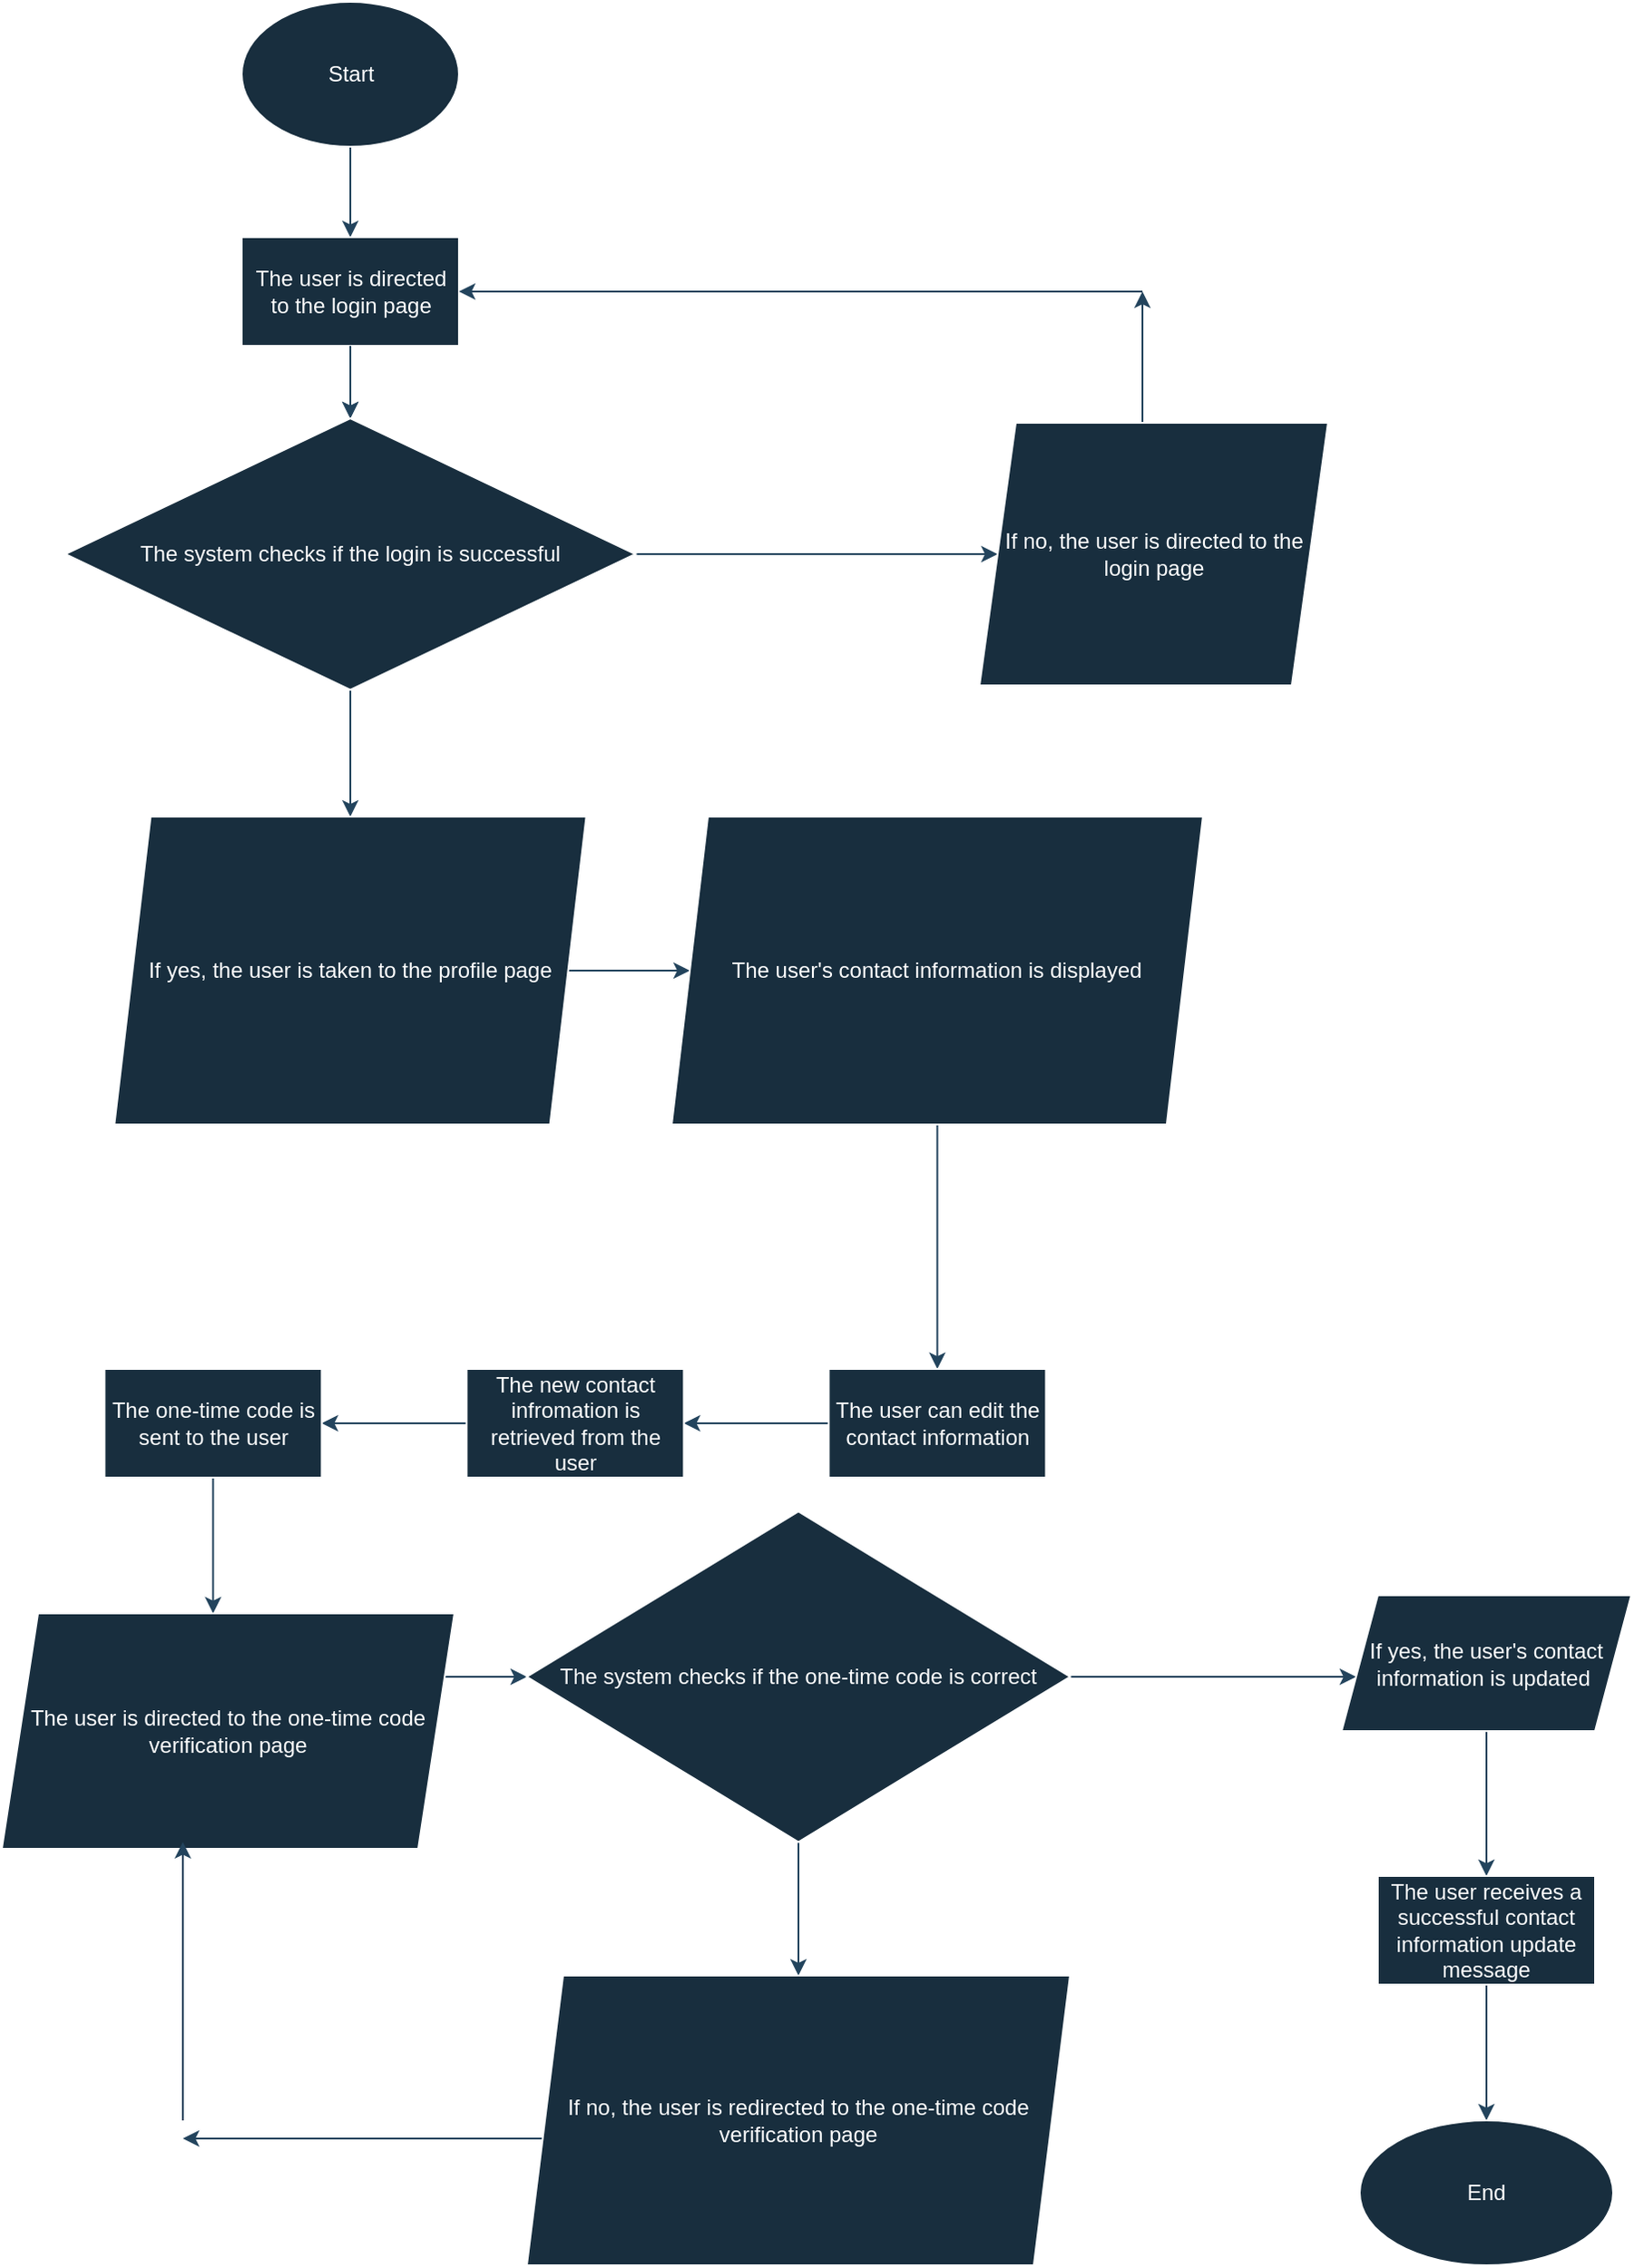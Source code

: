<mxfile version="24.1.0" type="device">
  <diagram name="Page-1" id="BmCDz2uH5LC-bV5k_tAh">
    <mxGraphModel dx="882" dy="577" grid="1" gridSize="10" guides="1" tooltips="1" connect="1" arrows="1" fold="1" page="1" pageScale="1" pageWidth="850" pageHeight="1100" math="0" shadow="0">
      <root>
        <mxCell id="0" />
        <mxCell id="1" parent="0" />
        <mxCell id="G-CumeP6atWE_EYJtDUP-3" value="" style="edgeStyle=orthogonalEdgeStyle;rounded=0;orthogonalLoop=1;jettySize=auto;html=1;labelBackgroundColor=none;fontColor=default;strokeColor=#23445D;" edge="1" parent="1" source="G-CumeP6atWE_EYJtDUP-1" target="G-CumeP6atWE_EYJtDUP-2">
          <mxGeometry relative="1" as="geometry" />
        </mxCell>
        <mxCell id="G-CumeP6atWE_EYJtDUP-1" value="Start" style="ellipse;whiteSpace=wrap;html=1;labelBackgroundColor=none;fillColor=#182E3E;strokeColor=#FFFFFF;fontColor=#FFFFFF;" vertex="1" parent="1">
          <mxGeometry x="132.5" y="20" width="120" height="80" as="geometry" />
        </mxCell>
        <mxCell id="G-CumeP6atWE_EYJtDUP-9" value="" style="edgeStyle=orthogonalEdgeStyle;rounded=0;orthogonalLoop=1;jettySize=auto;html=1;labelBackgroundColor=none;fontColor=default;strokeColor=#23445D;" edge="1" parent="1" source="G-CumeP6atWE_EYJtDUP-2" target="G-CumeP6atWE_EYJtDUP-8">
          <mxGeometry relative="1" as="geometry" />
        </mxCell>
        <mxCell id="G-CumeP6atWE_EYJtDUP-2" value="The user is directed to the login page" style="whiteSpace=wrap;html=1;labelBackgroundColor=none;fillColor=#182E3E;strokeColor=#FFFFFF;fontColor=#FFFFFF;" vertex="1" parent="1">
          <mxGeometry x="132.5" y="150" width="120" height="60" as="geometry" />
        </mxCell>
        <mxCell id="G-CumeP6atWE_EYJtDUP-10" value="" style="edgeStyle=orthogonalEdgeStyle;rounded=0;orthogonalLoop=1;jettySize=auto;html=1;labelBackgroundColor=none;fontColor=default;strokeColor=#23445D;" edge="1" parent="1" source="G-CumeP6atWE_EYJtDUP-2" target="G-CumeP6atWE_EYJtDUP-8">
          <mxGeometry relative="1" as="geometry">
            <mxPoint x="140" y="210" as="sourcePoint" />
            <mxPoint x="140" y="320" as="targetPoint" />
          </mxGeometry>
        </mxCell>
        <mxCell id="G-CumeP6atWE_EYJtDUP-14" value="" style="edgeStyle=orthogonalEdgeStyle;rounded=0;orthogonalLoop=1;jettySize=auto;html=1;labelBackgroundColor=none;fontColor=default;strokeColor=#23445D;" edge="1" parent="1" source="G-CumeP6atWE_EYJtDUP-8" target="G-CumeP6atWE_EYJtDUP-13">
          <mxGeometry relative="1" as="geometry" />
        </mxCell>
        <mxCell id="G-CumeP6atWE_EYJtDUP-29" value="" style="edgeStyle=orthogonalEdgeStyle;rounded=0;orthogonalLoop=1;jettySize=auto;html=1;labelBackgroundColor=none;fontColor=default;strokeColor=#23445D;" edge="1" parent="1" source="G-CumeP6atWE_EYJtDUP-8" target="G-CumeP6atWE_EYJtDUP-28">
          <mxGeometry relative="1" as="geometry" />
        </mxCell>
        <mxCell id="G-CumeP6atWE_EYJtDUP-8" value="The system checks if the login is successful" style="rhombus;whiteSpace=wrap;html=1;labelBackgroundColor=none;fillColor=#182E3E;strokeColor=#FFFFFF;fontColor=#FFFFFF;" vertex="1" parent="1">
          <mxGeometry x="35" y="250" width="315" height="150" as="geometry" />
        </mxCell>
        <mxCell id="G-CumeP6atWE_EYJtDUP-21" value="" style="edgeStyle=orthogonalEdgeStyle;rounded=0;orthogonalLoop=1;jettySize=auto;html=1;labelBackgroundColor=none;fontColor=default;strokeColor=#23445D;" edge="1" parent="1" source="G-CumeP6atWE_EYJtDUP-13">
          <mxGeometry relative="1" as="geometry">
            <mxPoint x="630" y="180" as="targetPoint" />
            <Array as="points">
              <mxPoint x="630" y="190" />
              <mxPoint x="630" y="190" />
            </Array>
          </mxGeometry>
        </mxCell>
        <mxCell id="G-CumeP6atWE_EYJtDUP-13" value="If no, the user is directed to the login page" style="shape=parallelogram;perimeter=parallelogramPerimeter;whiteSpace=wrap;html=1;fixedSize=1;labelBackgroundColor=none;fillColor=#182E3E;strokeColor=#FFFFFF;fontColor=#FFFFFF;" vertex="1" parent="1">
          <mxGeometry x="540" y="252.5" width="192.5" height="145" as="geometry" />
        </mxCell>
        <mxCell id="G-CumeP6atWE_EYJtDUP-27" value="" style="edgeStyle=orthogonalEdgeStyle;rounded=0;orthogonalLoop=1;jettySize=auto;html=1;entryX=1;entryY=0.5;entryDx=0;entryDy=0;labelBackgroundColor=none;fontColor=default;strokeColor=#23445D;" edge="1" parent="1" target="G-CumeP6atWE_EYJtDUP-2">
          <mxGeometry relative="1" as="geometry">
            <mxPoint x="386.25" y="180" as="sourcePoint" />
            <mxPoint x="320" y="190" as="targetPoint" />
            <Array as="points">
              <mxPoint x="630" y="180" />
              <mxPoint x="630" y="180" />
            </Array>
          </mxGeometry>
        </mxCell>
        <mxCell id="G-CumeP6atWE_EYJtDUP-31" value="" style="edgeStyle=orthogonalEdgeStyle;rounded=0;orthogonalLoop=1;jettySize=auto;html=1;labelBackgroundColor=none;fontColor=default;strokeColor=#23445D;" edge="1" parent="1" source="G-CumeP6atWE_EYJtDUP-28" target="G-CumeP6atWE_EYJtDUP-30">
          <mxGeometry relative="1" as="geometry" />
        </mxCell>
        <mxCell id="G-CumeP6atWE_EYJtDUP-28" value="If yes, the user is taken to the profile page" style="shape=parallelogram;perimeter=parallelogramPerimeter;whiteSpace=wrap;html=1;fixedSize=1;labelBackgroundColor=none;fillColor=#182E3E;strokeColor=#FFFFFF;fontColor=#FFFFFF;" vertex="1" parent="1">
          <mxGeometry x="62.19" y="470" width="260.62" height="170" as="geometry" />
        </mxCell>
        <mxCell id="G-CumeP6atWE_EYJtDUP-33" value="" style="edgeStyle=orthogonalEdgeStyle;rounded=0;orthogonalLoop=1;jettySize=auto;html=1;labelBackgroundColor=none;fontColor=default;strokeColor=#23445D;" edge="1" parent="1" source="G-CumeP6atWE_EYJtDUP-30" target="G-CumeP6atWE_EYJtDUP-32">
          <mxGeometry relative="1" as="geometry" />
        </mxCell>
        <mxCell id="G-CumeP6atWE_EYJtDUP-30" value="The user&#39;s contact information is displayed" style="shape=parallelogram;perimeter=parallelogramPerimeter;whiteSpace=wrap;html=1;fixedSize=1;labelBackgroundColor=none;fillColor=#182E3E;strokeColor=#FFFFFF;fontColor=#FFFFFF;" vertex="1" parent="1">
          <mxGeometry x="370" y="470" width="293.43" height="170" as="geometry" />
        </mxCell>
        <mxCell id="G-CumeP6atWE_EYJtDUP-35" value="" style="edgeStyle=orthogonalEdgeStyle;rounded=0;orthogonalLoop=1;jettySize=auto;html=1;labelBackgroundColor=none;fontColor=default;strokeColor=#23445D;" edge="1" parent="1" source="G-CumeP6atWE_EYJtDUP-32" target="G-CumeP6atWE_EYJtDUP-34">
          <mxGeometry relative="1" as="geometry" />
        </mxCell>
        <mxCell id="G-CumeP6atWE_EYJtDUP-32" value="The user can edit the contact information" style="whiteSpace=wrap;html=1;labelBackgroundColor=none;fillColor=#182E3E;strokeColor=#FFFFFF;fontColor=#FFFFFF;" vertex="1" parent="1">
          <mxGeometry x="456.715" y="775" width="120" height="60" as="geometry" />
        </mxCell>
        <mxCell id="G-CumeP6atWE_EYJtDUP-37" value="" style="edgeStyle=orthogonalEdgeStyle;rounded=0;orthogonalLoop=1;jettySize=auto;html=1;labelBackgroundColor=none;fontColor=default;strokeColor=#23445D;" edge="1" parent="1" source="G-CumeP6atWE_EYJtDUP-34" target="G-CumeP6atWE_EYJtDUP-36">
          <mxGeometry relative="1" as="geometry" />
        </mxCell>
        <mxCell id="G-CumeP6atWE_EYJtDUP-34" value="The new contact infromation is retrieved from the user" style="whiteSpace=wrap;html=1;labelBackgroundColor=none;fillColor=#182E3E;strokeColor=#FFFFFF;fontColor=#FFFFFF;" vertex="1" parent="1">
          <mxGeometry x="256.715" y="775" width="120" height="60" as="geometry" />
        </mxCell>
        <mxCell id="G-CumeP6atWE_EYJtDUP-41" value="" style="edgeStyle=orthogonalEdgeStyle;rounded=0;orthogonalLoop=1;jettySize=auto;html=1;labelBackgroundColor=none;fontColor=default;strokeColor=#23445D;" edge="1" parent="1" source="G-CumeP6atWE_EYJtDUP-36" target="G-CumeP6atWE_EYJtDUP-40">
          <mxGeometry relative="1" as="geometry">
            <Array as="points">
              <mxPoint x="117" y="890" />
              <mxPoint x="117" y="890" />
            </Array>
          </mxGeometry>
        </mxCell>
        <mxCell id="G-CumeP6atWE_EYJtDUP-36" value="The one-time code is sent to the user" style="whiteSpace=wrap;html=1;labelBackgroundColor=none;fillColor=#182E3E;strokeColor=#FFFFFF;fontColor=#FFFFFF;" vertex="1" parent="1">
          <mxGeometry x="56.715" y="775" width="120" height="60" as="geometry" />
        </mxCell>
        <mxCell id="G-CumeP6atWE_EYJtDUP-43" value="" style="edgeStyle=orthogonalEdgeStyle;rounded=0;orthogonalLoop=1;jettySize=auto;html=1;labelBackgroundColor=none;fontColor=default;strokeColor=#23445D;" edge="1" parent="1" source="G-CumeP6atWE_EYJtDUP-40" target="G-CumeP6atWE_EYJtDUP-42">
          <mxGeometry relative="1" as="geometry">
            <Array as="points">
              <mxPoint x="260" y="945" />
              <mxPoint x="260" y="945" />
            </Array>
          </mxGeometry>
        </mxCell>
        <mxCell id="G-CumeP6atWE_EYJtDUP-40" value="The user is directed to the one-time code verification page" style="shape=parallelogram;perimeter=parallelogramPerimeter;whiteSpace=wrap;html=1;fixedSize=1;labelBackgroundColor=none;fillColor=#182E3E;strokeColor=#FFFFFF;fontColor=#FFFFFF;" vertex="1" parent="1">
          <mxGeometry y="910" width="250" height="130" as="geometry" />
        </mxCell>
        <mxCell id="G-CumeP6atWE_EYJtDUP-45" value="" style="edgeStyle=orthogonalEdgeStyle;rounded=0;orthogonalLoop=1;jettySize=auto;html=1;labelBackgroundColor=none;fontColor=default;strokeColor=#23445D;" edge="1" parent="1" source="G-CumeP6atWE_EYJtDUP-42" target="G-CumeP6atWE_EYJtDUP-44">
          <mxGeometry relative="1" as="geometry" />
        </mxCell>
        <mxCell id="G-CumeP6atWE_EYJtDUP-54" value="" style="edgeStyle=orthogonalEdgeStyle;rounded=0;orthogonalLoop=1;jettySize=auto;html=1;labelBackgroundColor=none;fontColor=default;strokeColor=#23445D;" edge="1" parent="1" source="G-CumeP6atWE_EYJtDUP-42" target="G-CumeP6atWE_EYJtDUP-53">
          <mxGeometry relative="1" as="geometry">
            <Array as="points">
              <mxPoint x="690" y="945" />
              <mxPoint x="690" y="945" />
            </Array>
          </mxGeometry>
        </mxCell>
        <mxCell id="G-CumeP6atWE_EYJtDUP-42" value="The system checks if the one-time code is correct" style="rhombus;whiteSpace=wrap;html=1;labelBackgroundColor=none;fillColor=#182E3E;strokeColor=#FFFFFF;fontColor=#FFFFFF;" vertex="1" parent="1">
          <mxGeometry x="290" y="853.75" width="300" height="182.5" as="geometry" />
        </mxCell>
        <mxCell id="G-CumeP6atWE_EYJtDUP-47" value="" style="edgeStyle=orthogonalEdgeStyle;rounded=0;orthogonalLoop=1;jettySize=auto;html=1;labelBackgroundColor=none;fontColor=default;strokeColor=#23445D;" edge="1" parent="1" source="G-CumeP6atWE_EYJtDUP-44">
          <mxGeometry relative="1" as="geometry">
            <mxPoint x="100" y="1200" as="targetPoint" />
            <Array as="points">
              <mxPoint x="120" y="1200" />
            </Array>
          </mxGeometry>
        </mxCell>
        <mxCell id="G-CumeP6atWE_EYJtDUP-44" value="If no, the user is redirected to the one-time code verification page" style="shape=parallelogram;perimeter=parallelogramPerimeter;whiteSpace=wrap;html=1;fixedSize=1;labelBackgroundColor=none;fillColor=#182E3E;strokeColor=#FFFFFF;fontColor=#FFFFFF;" vertex="1" parent="1">
          <mxGeometry x="290" y="1110" width="300" height="160" as="geometry" />
        </mxCell>
        <mxCell id="G-CumeP6atWE_EYJtDUP-49" value="" style="edgeStyle=orthogonalEdgeStyle;rounded=0;orthogonalLoop=1;jettySize=auto;html=1;labelBackgroundColor=none;fontColor=default;strokeColor=#23445D;" edge="1" parent="1">
          <mxGeometry relative="1" as="geometry">
            <mxPoint x="100" y="1190" as="sourcePoint" />
            <mxPoint x="100" y="1036.25" as="targetPoint" />
          </mxGeometry>
        </mxCell>
        <mxCell id="G-CumeP6atWE_EYJtDUP-56" value="" style="edgeStyle=orthogonalEdgeStyle;rounded=0;orthogonalLoop=1;jettySize=auto;html=1;labelBackgroundColor=none;fontColor=default;strokeColor=#23445D;" edge="1" parent="1" source="G-CumeP6atWE_EYJtDUP-53" target="G-CumeP6atWE_EYJtDUP-55">
          <mxGeometry relative="1" as="geometry" />
        </mxCell>
        <mxCell id="G-CumeP6atWE_EYJtDUP-53" value="If yes, the user&#39;s contact information is updated&amp;nbsp;" style="shape=parallelogram;perimeter=parallelogramPerimeter;whiteSpace=wrap;html=1;fixedSize=1;labelBackgroundColor=none;fillColor=#182E3E;strokeColor=#FFFFFF;fontColor=#FFFFFF;" vertex="1" parent="1">
          <mxGeometry x="740" y="900" width="160" height="75" as="geometry" />
        </mxCell>
        <mxCell id="G-CumeP6atWE_EYJtDUP-58" value="" style="edgeStyle=orthogonalEdgeStyle;rounded=0;orthogonalLoop=1;jettySize=auto;html=1;labelBackgroundColor=none;fontColor=default;strokeColor=#23445D;" edge="1" parent="1" source="G-CumeP6atWE_EYJtDUP-55" target="G-CumeP6atWE_EYJtDUP-57">
          <mxGeometry relative="1" as="geometry" />
        </mxCell>
        <mxCell id="G-CumeP6atWE_EYJtDUP-55" value="The user receives a successful contact information update message" style="whiteSpace=wrap;html=1;labelBackgroundColor=none;fillColor=#182E3E;strokeColor=#FFFFFF;fontColor=#FFFFFF;" vertex="1" parent="1">
          <mxGeometry x="760" y="1055" width="120" height="60" as="geometry" />
        </mxCell>
        <mxCell id="G-CumeP6atWE_EYJtDUP-57" value="End" style="ellipse;whiteSpace=wrap;html=1;labelBackgroundColor=none;fillColor=#182E3E;strokeColor=#FFFFFF;fontColor=#FFFFFF;" vertex="1" parent="1">
          <mxGeometry x="750" y="1190" width="140" height="80" as="geometry" />
        </mxCell>
      </root>
    </mxGraphModel>
  </diagram>
</mxfile>
